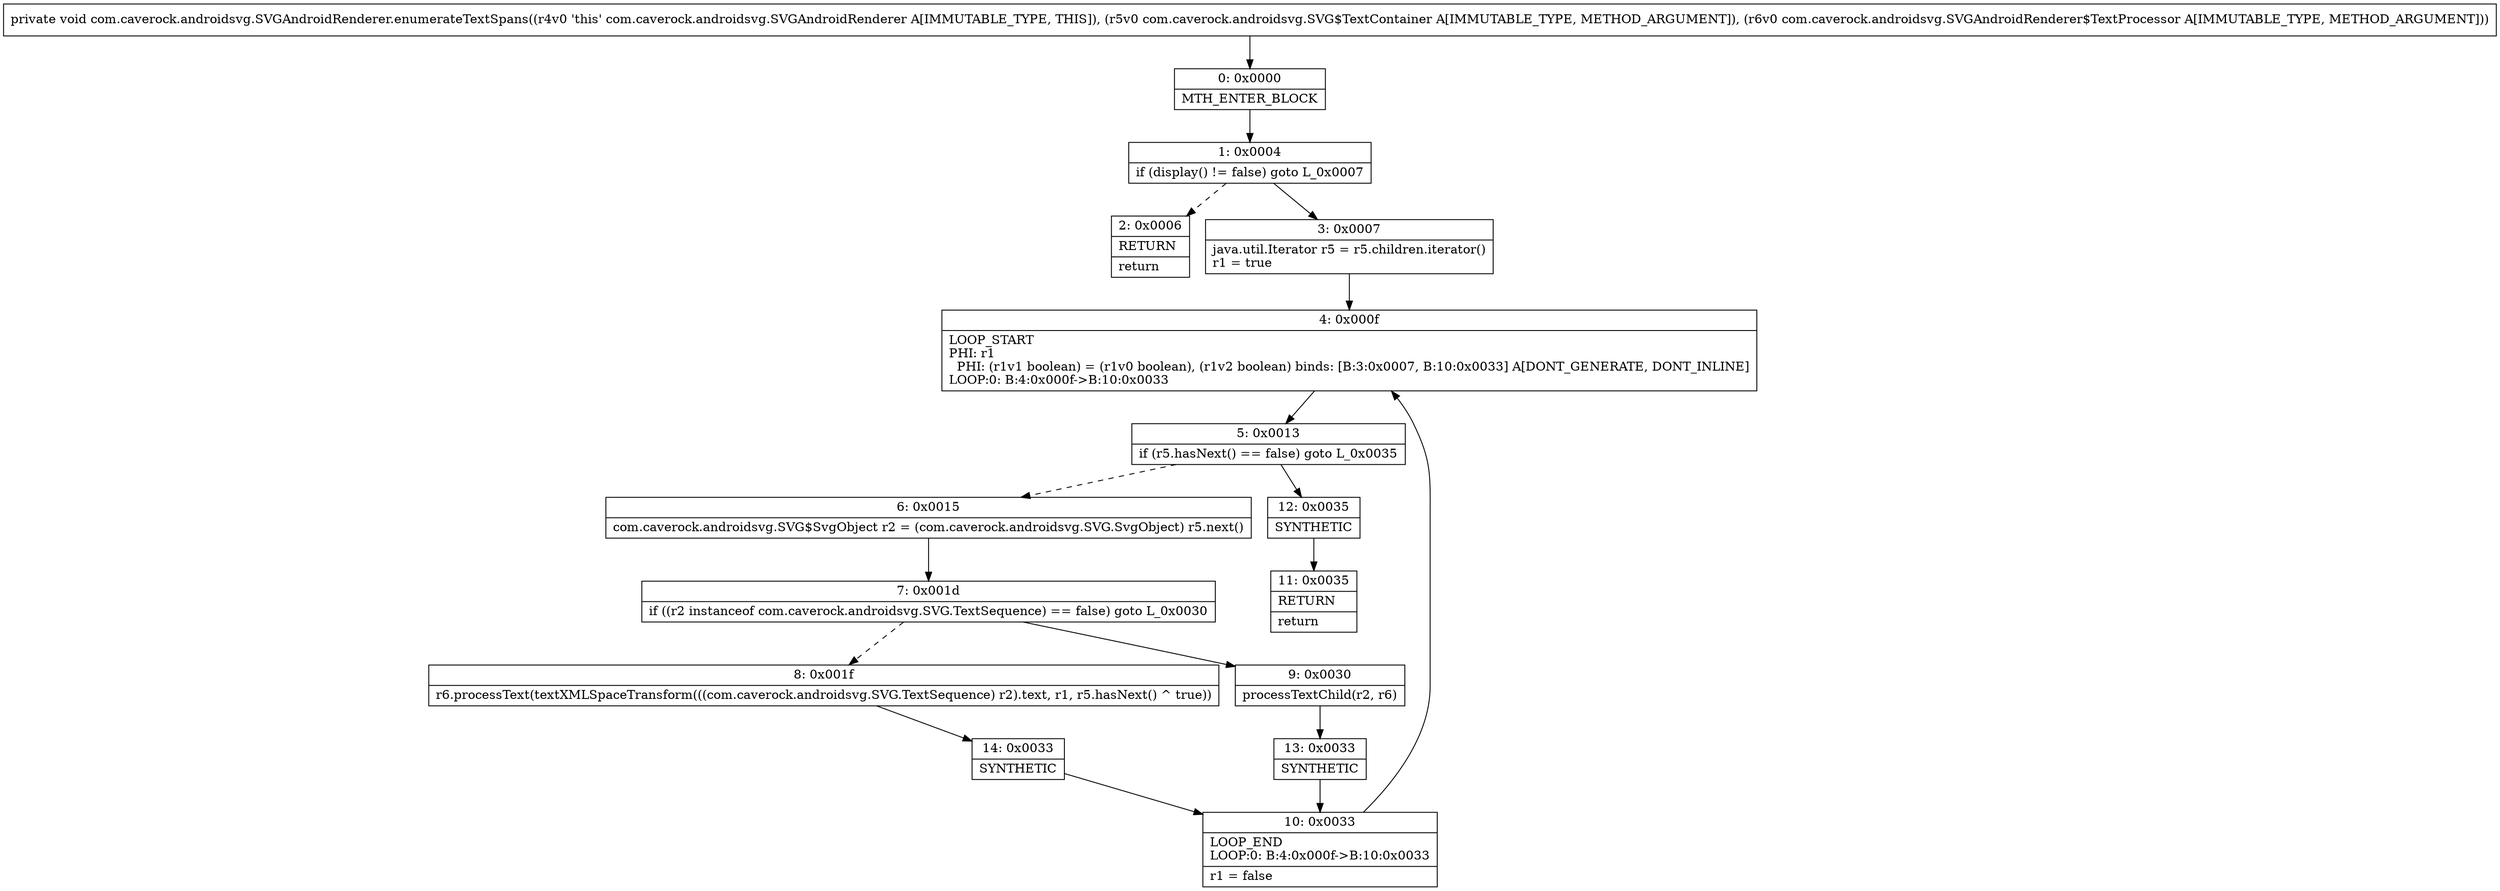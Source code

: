 digraph "CFG forcom.caverock.androidsvg.SVGAndroidRenderer.enumerateTextSpans(Lcom\/caverock\/androidsvg\/SVG$TextContainer;Lcom\/caverock\/androidsvg\/SVGAndroidRenderer$TextProcessor;)V" {
Node_0 [shape=record,label="{0\:\ 0x0000|MTH_ENTER_BLOCK\l}"];
Node_1 [shape=record,label="{1\:\ 0x0004|if (display() != false) goto L_0x0007\l}"];
Node_2 [shape=record,label="{2\:\ 0x0006|RETURN\l|return\l}"];
Node_3 [shape=record,label="{3\:\ 0x0007|java.util.Iterator r5 = r5.children.iterator()\lr1 = true\l}"];
Node_4 [shape=record,label="{4\:\ 0x000f|LOOP_START\lPHI: r1 \l  PHI: (r1v1 boolean) = (r1v0 boolean), (r1v2 boolean) binds: [B:3:0x0007, B:10:0x0033] A[DONT_GENERATE, DONT_INLINE]\lLOOP:0: B:4:0x000f\-\>B:10:0x0033\l}"];
Node_5 [shape=record,label="{5\:\ 0x0013|if (r5.hasNext() == false) goto L_0x0035\l}"];
Node_6 [shape=record,label="{6\:\ 0x0015|com.caverock.androidsvg.SVG$SvgObject r2 = (com.caverock.androidsvg.SVG.SvgObject) r5.next()\l}"];
Node_7 [shape=record,label="{7\:\ 0x001d|if ((r2 instanceof com.caverock.androidsvg.SVG.TextSequence) == false) goto L_0x0030\l}"];
Node_8 [shape=record,label="{8\:\ 0x001f|r6.processText(textXMLSpaceTransform(((com.caverock.androidsvg.SVG.TextSequence) r2).text, r1, r5.hasNext() ^ true))\l}"];
Node_9 [shape=record,label="{9\:\ 0x0030|processTextChild(r2, r6)\l}"];
Node_10 [shape=record,label="{10\:\ 0x0033|LOOP_END\lLOOP:0: B:4:0x000f\-\>B:10:0x0033\l|r1 = false\l}"];
Node_11 [shape=record,label="{11\:\ 0x0035|RETURN\l|return\l}"];
Node_12 [shape=record,label="{12\:\ 0x0035|SYNTHETIC\l}"];
Node_13 [shape=record,label="{13\:\ 0x0033|SYNTHETIC\l}"];
Node_14 [shape=record,label="{14\:\ 0x0033|SYNTHETIC\l}"];
MethodNode[shape=record,label="{private void com.caverock.androidsvg.SVGAndroidRenderer.enumerateTextSpans((r4v0 'this' com.caverock.androidsvg.SVGAndroidRenderer A[IMMUTABLE_TYPE, THIS]), (r5v0 com.caverock.androidsvg.SVG$TextContainer A[IMMUTABLE_TYPE, METHOD_ARGUMENT]), (r6v0 com.caverock.androidsvg.SVGAndroidRenderer$TextProcessor A[IMMUTABLE_TYPE, METHOD_ARGUMENT])) }"];
MethodNode -> Node_0;
Node_0 -> Node_1;
Node_1 -> Node_2[style=dashed];
Node_1 -> Node_3;
Node_3 -> Node_4;
Node_4 -> Node_5;
Node_5 -> Node_6[style=dashed];
Node_5 -> Node_12;
Node_6 -> Node_7;
Node_7 -> Node_8[style=dashed];
Node_7 -> Node_9;
Node_8 -> Node_14;
Node_9 -> Node_13;
Node_10 -> Node_4;
Node_12 -> Node_11;
Node_13 -> Node_10;
Node_14 -> Node_10;
}

